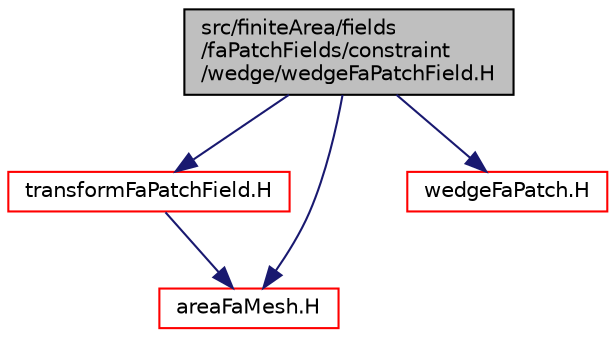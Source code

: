 digraph "src/finiteArea/fields/faPatchFields/constraint/wedge/wedgeFaPatchField.H"
{
  bgcolor="transparent";
  edge [fontname="Helvetica",fontsize="10",labelfontname="Helvetica",labelfontsize="10"];
  node [fontname="Helvetica",fontsize="10",shape=record];
  Node1 [label="src/finiteArea/fields\l/faPatchFields/constraint\l/wedge/wedgeFaPatchField.H",height=0.2,width=0.4,color="black", fillcolor="grey75", style="filled" fontcolor="black"];
  Node1 -> Node2 [color="midnightblue",fontsize="10",style="solid",fontname="Helvetica"];
  Node2 [label="transformFaPatchField.H",height=0.2,width=0.4,color="red",URL="$transformFaPatchField_8H.html"];
  Node2 -> Node3 [color="midnightblue",fontsize="10",style="solid",fontname="Helvetica"];
  Node3 [label="areaFaMesh.H",height=0.2,width=0.4,color="red",URL="$areaFaMesh_8H.html"];
  Node1 -> Node4 [color="midnightblue",fontsize="10",style="solid",fontname="Helvetica"];
  Node4 [label="wedgeFaPatch.H",height=0.2,width=0.4,color="red",URL="$wedgeFaPatch_8H.html"];
  Node1 -> Node3 [color="midnightblue",fontsize="10",style="solid",fontname="Helvetica"];
}
